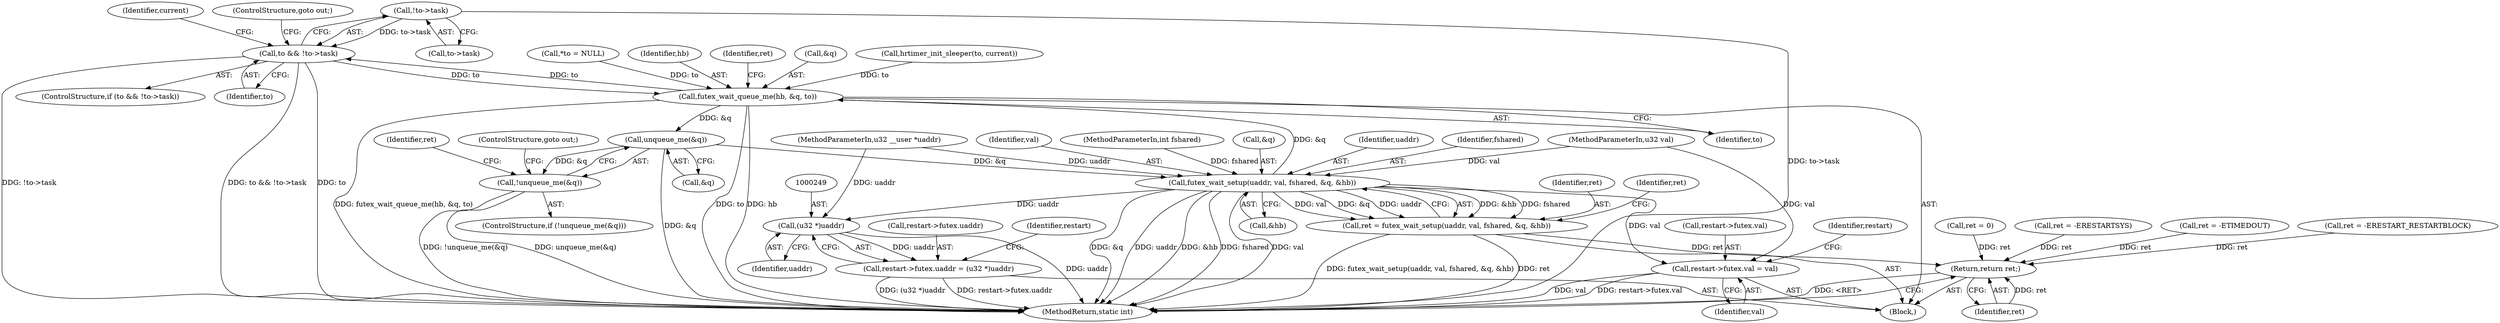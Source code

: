 digraph "0_linux_7ada876a8703f23befbb20a7465a702ee39b1704@pointer" {
"1000213" [label="(Call,!to->task)"];
"1000211" [label="(Call,to && !to->task)"];
"1000192" [label="(Call,futex_wait_queue_me(hb, &q, to))"];
"1000202" [label="(Call,unqueue_me(&q))"];
"1000181" [label="(Call,futex_wait_setup(uaddr, val, fshared, &q, &hb))"];
"1000179" [label="(Call,ret = futex_wait_setup(uaddr, val, fshared, &q, &hb))"];
"1000317" [label="(Return,return ret;)"];
"1000248" [label="(Call,(u32 *)uaddr)"];
"1000242" [label="(Call,restart->futex.uaddr = (u32 *)uaddr)"];
"1000251" [label="(Call,restart->futex.val = val)"];
"1000201" [label="(Call,!unqueue_me(&q))"];
"1000182" [label="(Identifier,uaddr)"];
"1000197" [label="(Call,ret = 0)"];
"1000242" [label="(Call,restart->futex.uaddr = (u32 *)uaddr)"];
"1000198" [label="(Identifier,ret)"];
"1000250" [label="(Identifier,uaddr)"];
"1000196" [label="(Identifier,to)"];
"1000243" [label="(Call,restart->futex.uaddr)"];
"1000319" [label="(MethodReturn,static int)"];
"1000221" [label="(Identifier,current)"];
"1000257" [label="(Identifier,val)"];
"1000212" [label="(Identifier,to)"];
"1000194" [label="(Call,&q)"];
"1000223" [label="(Call,ret = -ERESTARTSYS)"];
"1000252" [label="(Call,restart->futex.val)"];
"1000180" [label="(Identifier,ret)"];
"1000206" [label="(Call,ret = -ETIMEDOUT)"];
"1000205" [label="(ControlStructure,goto out;)"];
"1000248" [label="(Call,(u32 *)uaddr)"];
"1000213" [label="(Call,!to->task)"];
"1000210" [label="(ControlStructure,if (to && !to->task))"];
"1000165" [label="(Call,hrtimer_init_sleeper(to, current))"];
"1000251" [label="(Call,restart->futex.val = val)"];
"1000184" [label="(Identifier,fshared)"];
"1000190" [label="(Identifier,ret)"];
"1000214" [label="(Call,to->task)"];
"1000108" [label="(MethodParameterIn,u32 val)"];
"1000203" [label="(Call,&q)"];
"1000200" [label="(ControlStructure,if (!unqueue_me(&q)))"];
"1000299" [label="(Call,ret = -ERESTART_RESTARTBLOCK)"];
"1000211" [label="(Call,to && !to->task)"];
"1000183" [label="(Identifier,val)"];
"1000217" [label="(ControlStructure,goto out;)"];
"1000207" [label="(Identifier,ret)"];
"1000107" [label="(MethodParameterIn,int fshared)"];
"1000187" [label="(Call,&hb)"];
"1000112" [label="(Block,)"];
"1000106" [label="(MethodParameterIn,u32 __user *uaddr)"];
"1000202" [label="(Call,unqueue_me(&q))"];
"1000115" [label="(Call,*to = NULL)"];
"1000201" [label="(Call,!unqueue_me(&q))"];
"1000179" [label="(Call,ret = futex_wait_setup(uaddr, val, fshared, &q, &hb))"];
"1000192" [label="(Call,futex_wait_queue_me(hb, &q, to))"];
"1000261" [label="(Identifier,restart)"];
"1000317" [label="(Return,return ret;)"];
"1000185" [label="(Call,&q)"];
"1000193" [label="(Identifier,hb)"];
"1000181" [label="(Call,futex_wait_setup(uaddr, val, fshared, &q, &hb))"];
"1000318" [label="(Identifier,ret)"];
"1000254" [label="(Identifier,restart)"];
"1000213" -> "1000211"  [label="AST: "];
"1000213" -> "1000214"  [label="CFG: "];
"1000214" -> "1000213"  [label="AST: "];
"1000211" -> "1000213"  [label="CFG: "];
"1000213" -> "1000319"  [label="DDG: to->task"];
"1000213" -> "1000211"  [label="DDG: to->task"];
"1000211" -> "1000210"  [label="AST: "];
"1000211" -> "1000212"  [label="CFG: "];
"1000212" -> "1000211"  [label="AST: "];
"1000217" -> "1000211"  [label="CFG: "];
"1000221" -> "1000211"  [label="CFG: "];
"1000211" -> "1000319"  [label="DDG: to"];
"1000211" -> "1000319"  [label="DDG: !to->task"];
"1000211" -> "1000319"  [label="DDG: to && !to->task"];
"1000211" -> "1000192"  [label="DDG: to"];
"1000192" -> "1000211"  [label="DDG: to"];
"1000192" -> "1000112"  [label="AST: "];
"1000192" -> "1000196"  [label="CFG: "];
"1000193" -> "1000192"  [label="AST: "];
"1000194" -> "1000192"  [label="AST: "];
"1000196" -> "1000192"  [label="AST: "];
"1000198" -> "1000192"  [label="CFG: "];
"1000192" -> "1000319"  [label="DDG: hb"];
"1000192" -> "1000319"  [label="DDG: to"];
"1000192" -> "1000319"  [label="DDG: futex_wait_queue_me(hb, &q, to)"];
"1000181" -> "1000192"  [label="DDG: &q"];
"1000165" -> "1000192"  [label="DDG: to"];
"1000115" -> "1000192"  [label="DDG: to"];
"1000192" -> "1000202"  [label="DDG: &q"];
"1000202" -> "1000201"  [label="AST: "];
"1000202" -> "1000203"  [label="CFG: "];
"1000203" -> "1000202"  [label="AST: "];
"1000201" -> "1000202"  [label="CFG: "];
"1000202" -> "1000319"  [label="DDG: &q"];
"1000202" -> "1000181"  [label="DDG: &q"];
"1000202" -> "1000201"  [label="DDG: &q"];
"1000181" -> "1000179"  [label="AST: "];
"1000181" -> "1000187"  [label="CFG: "];
"1000182" -> "1000181"  [label="AST: "];
"1000183" -> "1000181"  [label="AST: "];
"1000184" -> "1000181"  [label="AST: "];
"1000185" -> "1000181"  [label="AST: "];
"1000187" -> "1000181"  [label="AST: "];
"1000179" -> "1000181"  [label="CFG: "];
"1000181" -> "1000319"  [label="DDG: &q"];
"1000181" -> "1000319"  [label="DDG: uaddr"];
"1000181" -> "1000319"  [label="DDG: &hb"];
"1000181" -> "1000319"  [label="DDG: fshared"];
"1000181" -> "1000319"  [label="DDG: val"];
"1000181" -> "1000179"  [label="DDG: &hb"];
"1000181" -> "1000179"  [label="DDG: fshared"];
"1000181" -> "1000179"  [label="DDG: val"];
"1000181" -> "1000179"  [label="DDG: &q"];
"1000181" -> "1000179"  [label="DDG: uaddr"];
"1000106" -> "1000181"  [label="DDG: uaddr"];
"1000108" -> "1000181"  [label="DDG: val"];
"1000107" -> "1000181"  [label="DDG: fshared"];
"1000181" -> "1000248"  [label="DDG: uaddr"];
"1000181" -> "1000251"  [label="DDG: val"];
"1000179" -> "1000112"  [label="AST: "];
"1000180" -> "1000179"  [label="AST: "];
"1000190" -> "1000179"  [label="CFG: "];
"1000179" -> "1000319"  [label="DDG: futex_wait_setup(uaddr, val, fshared, &q, &hb)"];
"1000179" -> "1000319"  [label="DDG: ret"];
"1000179" -> "1000317"  [label="DDG: ret"];
"1000317" -> "1000112"  [label="AST: "];
"1000317" -> "1000318"  [label="CFG: "];
"1000318" -> "1000317"  [label="AST: "];
"1000319" -> "1000317"  [label="CFG: "];
"1000317" -> "1000319"  [label="DDG: <RET>"];
"1000318" -> "1000317"  [label="DDG: ret"];
"1000206" -> "1000317"  [label="DDG: ret"];
"1000299" -> "1000317"  [label="DDG: ret"];
"1000223" -> "1000317"  [label="DDG: ret"];
"1000197" -> "1000317"  [label="DDG: ret"];
"1000248" -> "1000242"  [label="AST: "];
"1000248" -> "1000250"  [label="CFG: "];
"1000249" -> "1000248"  [label="AST: "];
"1000250" -> "1000248"  [label="AST: "];
"1000242" -> "1000248"  [label="CFG: "];
"1000248" -> "1000319"  [label="DDG: uaddr"];
"1000248" -> "1000242"  [label="DDG: uaddr"];
"1000106" -> "1000248"  [label="DDG: uaddr"];
"1000242" -> "1000112"  [label="AST: "];
"1000243" -> "1000242"  [label="AST: "];
"1000254" -> "1000242"  [label="CFG: "];
"1000242" -> "1000319"  [label="DDG: (u32 *)uaddr"];
"1000242" -> "1000319"  [label="DDG: restart->futex.uaddr"];
"1000251" -> "1000112"  [label="AST: "];
"1000251" -> "1000257"  [label="CFG: "];
"1000252" -> "1000251"  [label="AST: "];
"1000257" -> "1000251"  [label="AST: "];
"1000261" -> "1000251"  [label="CFG: "];
"1000251" -> "1000319"  [label="DDG: val"];
"1000251" -> "1000319"  [label="DDG: restart->futex.val"];
"1000108" -> "1000251"  [label="DDG: val"];
"1000201" -> "1000200"  [label="AST: "];
"1000205" -> "1000201"  [label="CFG: "];
"1000207" -> "1000201"  [label="CFG: "];
"1000201" -> "1000319"  [label="DDG: !unqueue_me(&q)"];
"1000201" -> "1000319"  [label="DDG: unqueue_me(&q)"];
}
